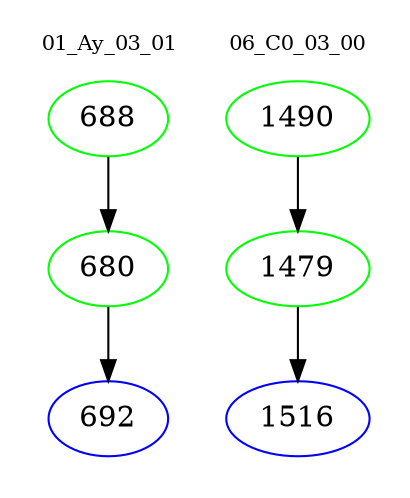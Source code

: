digraph{
subgraph cluster_0 {
color = white
label = "01_Ay_03_01";
fontsize=10;
T0_688 [label="688", color="green"]
T0_688 -> T0_680 [color="black"]
T0_680 [label="680", color="green"]
T0_680 -> T0_692 [color="black"]
T0_692 [label="692", color="blue"]
}
subgraph cluster_1 {
color = white
label = "06_C0_03_00";
fontsize=10;
T1_1490 [label="1490", color="green"]
T1_1490 -> T1_1479 [color="black"]
T1_1479 [label="1479", color="green"]
T1_1479 -> T1_1516 [color="black"]
T1_1516 [label="1516", color="blue"]
}
}

